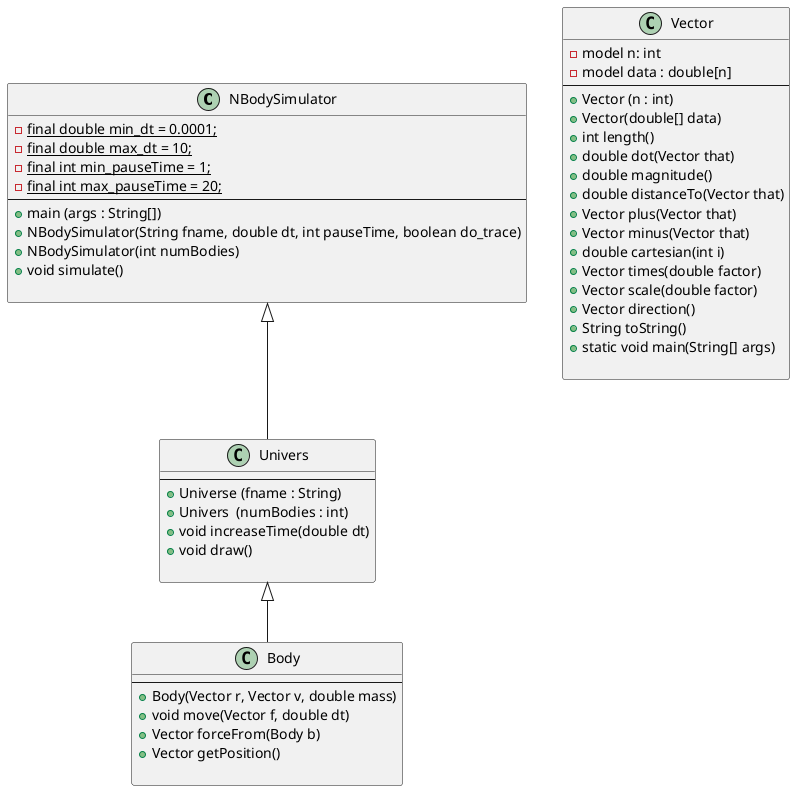 @startuml

abstract class NBodySimulator
abstract class Univers
abstract class Body
abstract class Vector

NBodySimulator <|-- Univers
Univers <|-- Body

class NBodySimulator {
- {static} final double min_dt = 0.0001;
- {static} final double max_dt = 10;
- {static} final int min_pauseTime = 1;
- {static} final int max_pauseTime = 20;
--
+ main (args : String[])
+ NBodySimulator(String fname, double dt, int pauseTime, boolean do_trace)
+ NBodySimulator(int numBodies)
+ void simulate()

}

class Univers {
--
+ Universe (fname : String)
+ Univers  (numBodies : int)
+ void increaseTime(double dt)
+ void draw()

}

class Body {
--
+ Body(Vector r, Vector v, double mass)
+ void move(Vector f, double dt)
+ Vector forceFrom(Body b)
+ Vector getPosition()

}

class Vector {
-model n: int
- model data : double[n]
--
+ Vector (n : int)
+ Vector(double[] data)
+ int length()
+ double dot(Vector that)
+ double magnitude()
+ double distanceTo(Vector that)
+ Vector plus(Vector that)
+ Vector minus(Vector that)
+ double cartesian(int i)
+ Vector times(double factor)
+ Vector scale(double factor)
+ Vector direction()
+ String toString()
+ static void main(String[] args)

}


@enduml